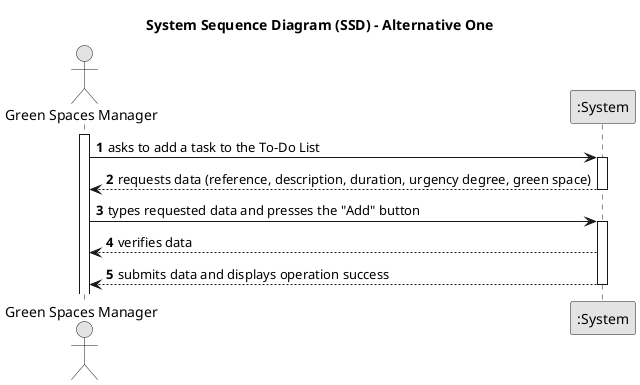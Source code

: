 @startuml
skinparam monochrome true
skinparam packageStyle rectangle
skinparam shadowing false

title System Sequence Diagram (SSD) - Alternative One

autonumber

actor "Green Spaces Manager" as Employee
participant ":System" as System

activate Employee

    Employee -> System : asks to add a task to the To-Do List
    activate System

        System --> Employee : requests data (reference, description, duration, urgency degree, green space)
    deactivate System

    Employee -> System : types requested data and presses the "Add" button
    activate System

        System --> Employee : verifies data

        System --> Employee : submits data and displays operation success
    deactivate System

@enduml